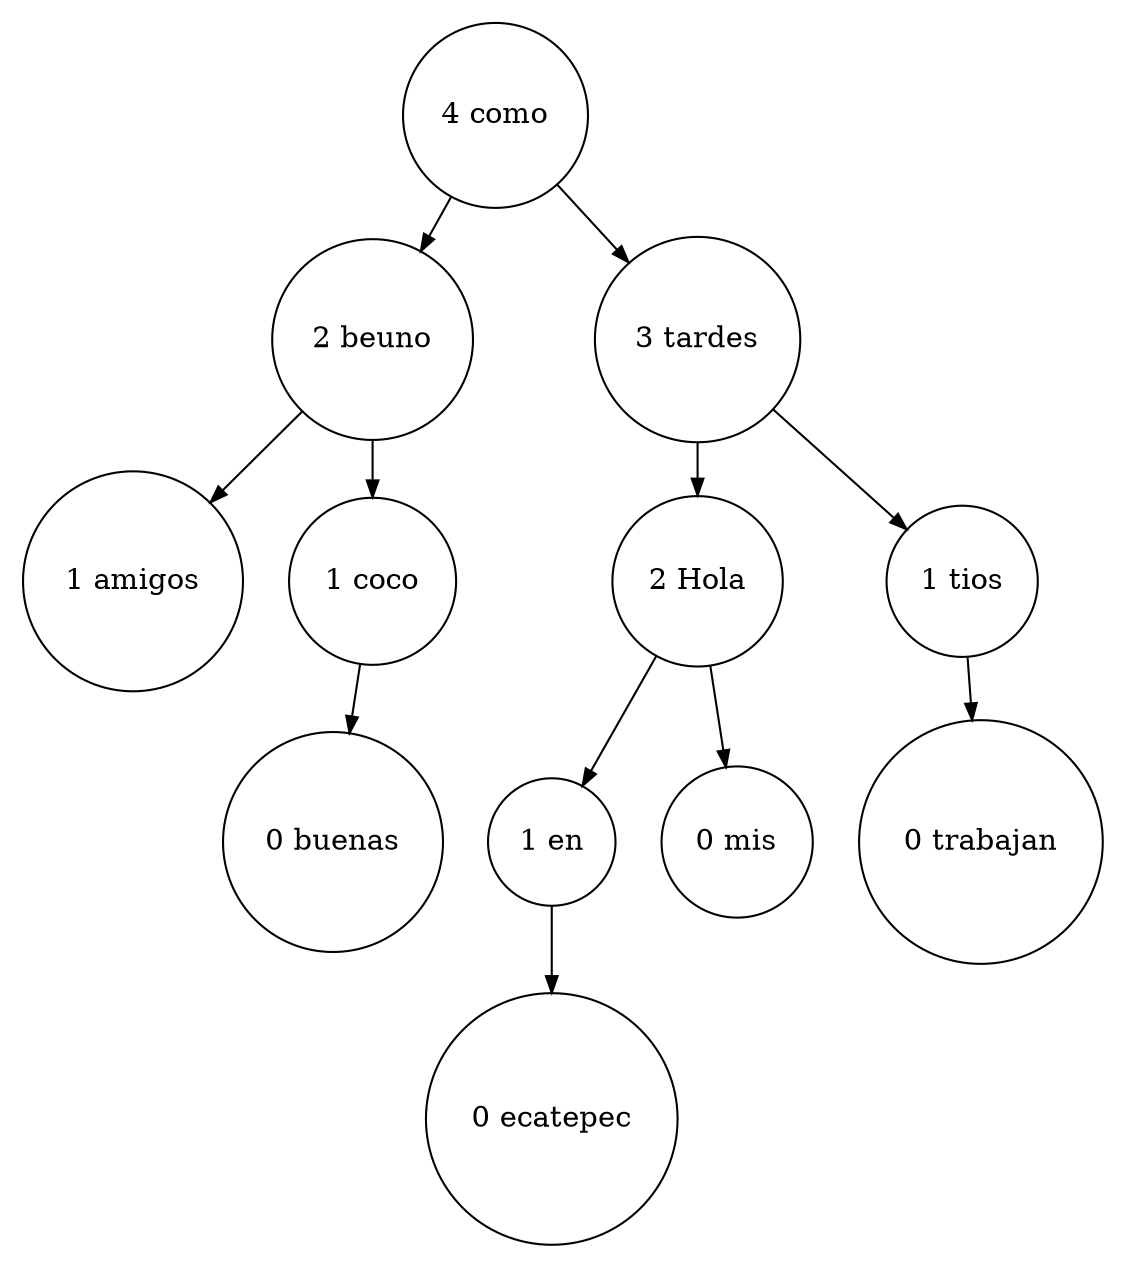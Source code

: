 digraph G {
 nodesep=0.3;
 ranksep=0.2;
    margin=0.1;
   node [shape=circle];
  edge [arrowsize=0.8];"como"[label="4 como"]"como" -> "beuno";
"beuno"[label="2 beuno"]"beuno" -> "amigos";
"amigos"[label="1 amigos"]"beuno" -> "coco";
"coco"[label="1 coco"]"coco" -> "buenas";
"buenas"[label="0 buenas"]"como" -> "tardes";
"tardes"[label="3 tardes"]"tardes" -> "Hola";
"Hola"[label="2 Hola"]"Hola" -> "en";
"en"[label="1 en"]"en" -> "ecatepec";
"ecatepec"[label="0 ecatepec"]"Hola" -> "mis";
"mis"[label="0 mis"]"tardes" -> "tios";
"tios"[label="1 tios"]"tios" -> "trabajan";
"trabajan"[label="0 trabajan"]}